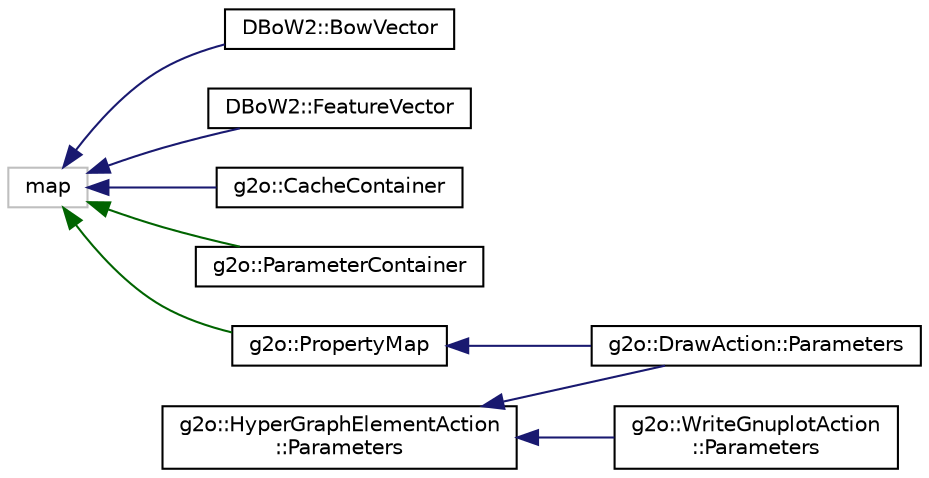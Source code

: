 digraph "Graphical Class Hierarchy"
{
  edge [fontname="Helvetica",fontsize="10",labelfontname="Helvetica",labelfontsize="10"];
  node [fontname="Helvetica",fontsize="10",shape=record];
  rankdir="LR";
  Node71 [label="map",height=0.2,width=0.4,color="grey75", fillcolor="white", style="filled"];
  Node71 -> Node72 [dir="back",color="midnightblue",fontsize="10",style="solid",fontname="Helvetica"];
  Node72 [label="DBoW2::BowVector",height=0.2,width=0.4,color="black", fillcolor="white", style="filled",URL="$class_d_bo_w2_1_1_bow_vector.html"];
  Node71 -> Node73 [dir="back",color="midnightblue",fontsize="10",style="solid",fontname="Helvetica"];
  Node73 [label="DBoW2::FeatureVector",height=0.2,width=0.4,color="black", fillcolor="white", style="filled",URL="$class_d_bo_w2_1_1_feature_vector.html",tooltip="Vector of nodes with indexes of local features. "];
  Node71 -> Node74 [dir="back",color="midnightblue",fontsize="10",style="solid",fontname="Helvetica"];
  Node74 [label="g2o::CacheContainer",height=0.2,width=0.4,color="black", fillcolor="white", style="filled",URL="$classg2o_1_1_cache_container.html"];
  Node71 -> Node75 [dir="back",color="darkgreen",fontsize="10",style="solid",fontname="Helvetica"];
  Node75 [label="g2o::ParameterContainer",height=0.2,width=0.4,color="black", fillcolor="white", style="filled",URL="$classg2o_1_1_parameter_container.html",tooltip="map id to parameters "];
  Node71 -> Node76 [dir="back",color="darkgreen",fontsize="10",style="solid",fontname="Helvetica"];
  Node76 [label="g2o::PropertyMap",height=0.2,width=0.4,color="black", fillcolor="white", style="filled",URL="$classg2o_1_1_property_map.html",tooltip="a collection of properties mapping from name to the property itself "];
  Node76 -> Node1 [dir="back",color="midnightblue",fontsize="10",style="solid",fontname="Helvetica"];
  Node1 [label="g2o::DrawAction::Parameters",height=0.2,width=0.4,color="black", fillcolor="white", style="filled",URL="$classg2o_1_1_draw_action_1_1_parameters.html"];
  Node0 [label="g2o::HyperGraphElementAction\l::Parameters",height=0.2,width=0.4,color="black", fillcolor="white", style="filled",URL="$structg2o_1_1_hyper_graph_element_action_1_1_parameters.html"];
  Node0 -> Node1 [dir="back",color="midnightblue",fontsize="10",style="solid",fontname="Helvetica"];
  Node0 -> Node2 [dir="back",color="midnightblue",fontsize="10",style="solid",fontname="Helvetica"];
  Node2 [label="g2o::WriteGnuplotAction\l::Parameters",height=0.2,width=0.4,color="black", fillcolor="white", style="filled",URL="$structg2o_1_1_write_gnuplot_action_1_1_parameters.html"];
}
